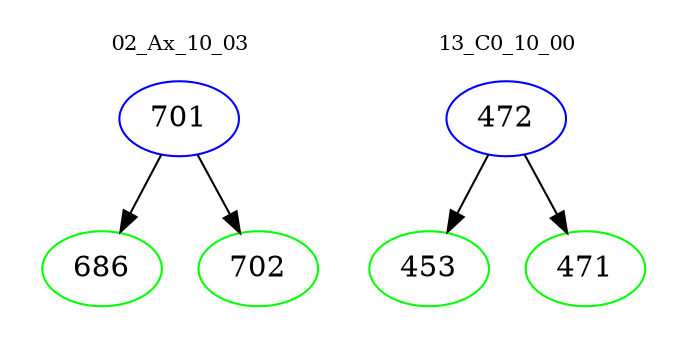 digraph{
subgraph cluster_0 {
color = white
label = "02_Ax_10_03";
fontsize=10;
T0_701 [label="701", color="blue"]
T0_701 -> T0_686 [color="black"]
T0_686 [label="686", color="green"]
T0_701 -> T0_702 [color="black"]
T0_702 [label="702", color="green"]
}
subgraph cluster_1 {
color = white
label = "13_C0_10_00";
fontsize=10;
T1_472 [label="472", color="blue"]
T1_472 -> T1_453 [color="black"]
T1_453 [label="453", color="green"]
T1_472 -> T1_471 [color="black"]
T1_471 [label="471", color="green"]
}
}
